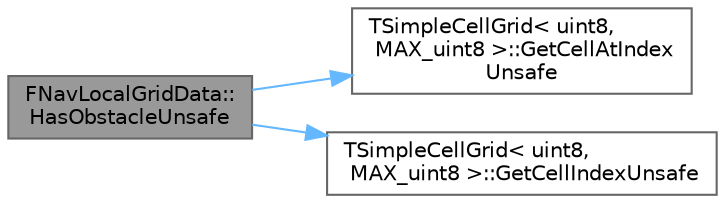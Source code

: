 digraph "FNavLocalGridData::HasObstacleUnsafe"
{
 // INTERACTIVE_SVG=YES
 // LATEX_PDF_SIZE
  bgcolor="transparent";
  edge [fontname=Helvetica,fontsize=10,labelfontname=Helvetica,labelfontsize=10];
  node [fontname=Helvetica,fontsize=10,shape=box,height=0.2,width=0.4];
  rankdir="LR";
  Node1 [id="Node000001",label="FNavLocalGridData::\lHasObstacleUnsafe",height=0.2,width=0.4,color="gray40", fillcolor="grey60", style="filled", fontcolor="black",tooltip="check if there's an obstacle at cell coords"];
  Node1 -> Node2 [id="edge1_Node000001_Node000002",color="steelblue1",style="solid",tooltip=" "];
  Node2 [id="Node000002",label="TSimpleCellGrid\< uint8,\l MAX_uint8 \>::GetCellAtIndex\lUnsafe",height=0.2,width=0.4,color="grey40", fillcolor="white", style="filled",URL="$d2/dcb/structTSimpleCellGrid.html#afe746c6724dc8ba07483ce6e04d545c6",tooltip=" "];
  Node1 -> Node3 [id="edge2_Node000001_Node000003",color="steelblue1",style="solid",tooltip=" "];
  Node3 [id="Node000003",label="TSimpleCellGrid\< uint8,\l MAX_uint8 \>::GetCellIndexUnsafe",height=0.2,width=0.4,color="grey40", fillcolor="white", style="filled",URL="$d2/dcb/structTSimpleCellGrid.html#aa481261fbf8e614f86e0300589a6cd76",tooltip=" "];
}
